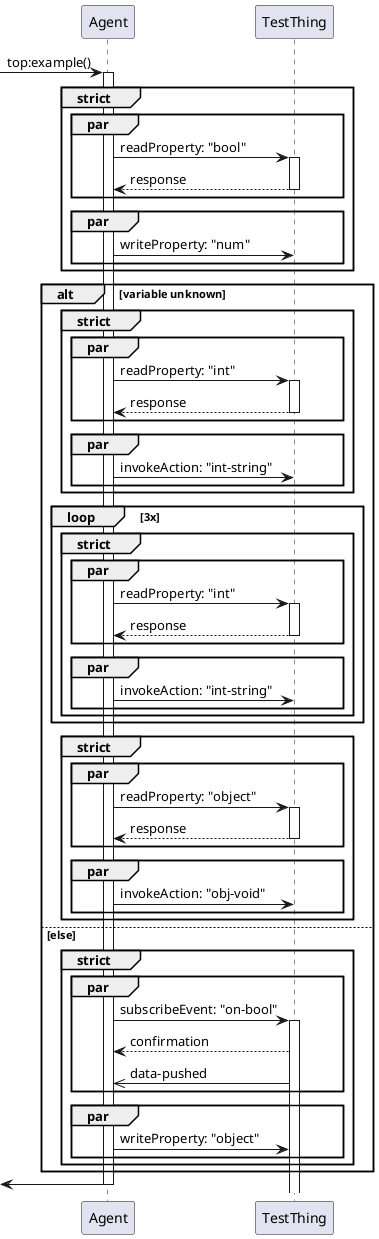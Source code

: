 @startuml topexample
[->"Agent": top:example()
activate "Agent"

group strict
    par
        "Agent" -> "TestThing" : readProperty: "bool"
        activate "TestThing"
        "TestThing" --> "Agent" : response
        deactivate "TestThing"
    end
    par
        "Agent" -> "TestThing" : writeProperty: "num"
    end
end
alt variable unknown
    group strict
        par
            "Agent" -> "TestThing" : readProperty: "int"
            activate "TestThing"
            "TestThing" --> "Agent" : response
            deactivate "TestThing"
        end
        par
            "Agent" -> "TestThing" : invokeAction: "int-string"
        end
    end
    loop 3x
        group strict
            par
                "Agent" -> "TestThing" : readProperty: "int"
                activate "TestThing"
                "TestThing" --> "Agent" : response
                deactivate "TestThing"
            end
            par
                "Agent" -> "TestThing" : invokeAction: "int-string"
            end
        end
    end
    group strict
        par
            "Agent" -> "TestThing" : readProperty: "object"
            activate "TestThing"
            "TestThing" --> "Agent" : response
            deactivate "TestThing"
        end
        par
            "Agent" -> "TestThing" : invokeAction: "obj-void"
        end
    end
else else
    group strict
        par
            "Agent" -> "TestThing" : subscribeEvent: "on-bool"
            activate "TestThing"
            "TestThing" --> "Agent" : confirmation
            "TestThing" ->> "Agent" : data-pushed
        end
        par
            "Agent" -> "TestThing" : writeProperty: "object"
        end
    end
end

[<-"Agent"
deactivate "Agent"
@enduml
